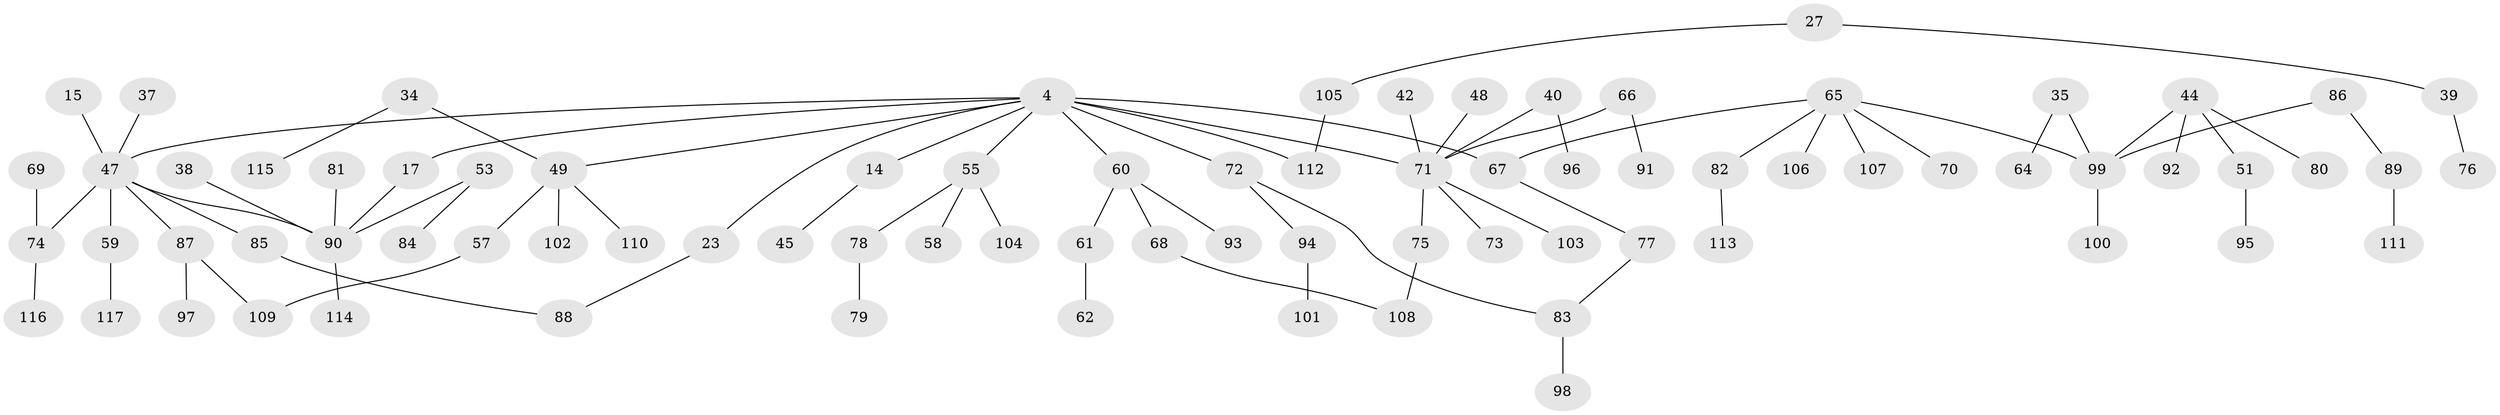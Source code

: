 // original degree distribution, {3: 0.18803418803418803, 7: 0.017094017094017096, 5: 0.017094017094017096, 2: 0.3247863247863248, 8: 0.008547008547008548, 4: 0.042735042735042736, 6: 0.008547008547008548, 1: 0.39316239316239315}
// Generated by graph-tools (version 1.1) at 2025/45/03/04/25 21:45:41]
// undirected, 81 vertices, 85 edges
graph export_dot {
graph [start="1"]
  node [color=gray90,style=filled];
  4 [super="+2"];
  14;
  15;
  17;
  23;
  27;
  34;
  35;
  37;
  38;
  39;
  40 [super="+13"];
  42;
  44;
  45;
  47 [super="+8"];
  48;
  49 [super="+16"];
  51;
  53;
  55;
  57;
  58;
  59 [super="+31"];
  60 [super="+36+41"];
  61;
  62;
  64;
  65 [super="+63+54+26"];
  66;
  67 [super="+10"];
  68;
  69;
  70;
  71 [super="+25+29"];
  72 [super="+5+43"];
  73;
  74 [super="+56"];
  75;
  76;
  77;
  78;
  79;
  80;
  81;
  82;
  83;
  84;
  85;
  86;
  87;
  88;
  89;
  90 [super="+33+46+32+52"];
  91;
  92;
  93;
  94;
  95;
  96;
  97;
  98;
  99 [super="+19+30"];
  100;
  101;
  102;
  103;
  104;
  105 [super="+21"];
  106;
  107;
  108;
  109;
  110;
  111;
  112 [super="+9"];
  113;
  114;
  115;
  116;
  117;
  4 -- 14;
  4 -- 17;
  4 -- 23;
  4 -- 112 [weight=2];
  4 -- 55;
  4 -- 47;
  4 -- 67;
  4 -- 49;
  4 -- 71;
  4 -- 60;
  4 -- 72;
  14 -- 45;
  15 -- 47;
  17 -- 90;
  23 -- 88;
  27 -- 39;
  27 -- 105;
  34 -- 115;
  34 -- 49;
  35 -- 64;
  35 -- 99;
  37 -- 47;
  38 -- 90;
  39 -- 76;
  40 -- 96;
  40 -- 71;
  42 -- 71;
  44 -- 51;
  44 -- 80;
  44 -- 92;
  44 -- 99;
  47 -- 85;
  47 -- 74 [weight=2];
  47 -- 87;
  47 -- 59;
  47 -- 90;
  48 -- 71;
  49 -- 57;
  49 -- 102;
  49 -- 110;
  51 -- 95;
  53 -- 84;
  53 -- 90;
  55 -- 58;
  55 -- 78;
  55 -- 104;
  57 -- 109;
  59 -- 117;
  60 -- 68;
  60 -- 93;
  60 -- 61;
  61 -- 62;
  65 -- 107;
  65 -- 82;
  65 -- 99;
  65 -- 67;
  65 -- 70;
  65 -- 106;
  66 -- 91;
  66 -- 71;
  67 -- 77;
  68 -- 108;
  69 -- 74;
  71 -- 73;
  71 -- 75;
  71 -- 103;
  72 -- 83;
  72 -- 94;
  74 -- 116;
  75 -- 108;
  77 -- 83;
  78 -- 79;
  81 -- 90;
  82 -- 113;
  83 -- 98;
  85 -- 88;
  86 -- 89;
  86 -- 99;
  87 -- 97;
  87 -- 109;
  89 -- 111;
  90 -- 114;
  94 -- 101;
  99 -- 100;
  105 -- 112;
}
